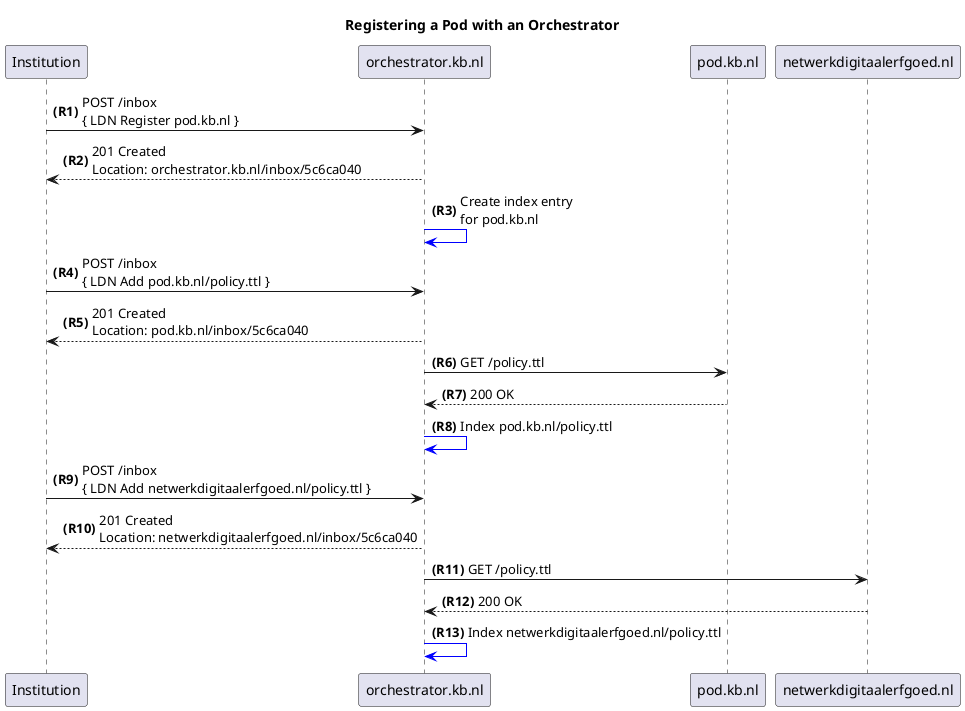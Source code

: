 @startuml

title
 Registering a Pod with an Orchestrator
end title

autonumber "<b>(R0)"
participant Institution as I
participant orchestrator.kb.nl as O
participant pod.kb.nl as Pod
participant netwerkdigitaalerfgoed.nl as NDE


I -> O : POST /inbox\n{ LDN Register pod.kb.nl }
I <-- O : 201 Created\nLocation: orchestrator.kb.nl/inbox/5c6ca040

O -[#0000FF]> O: Create index entry\nfor pod.kb.nl

I -> O : POST /inbox\n{ LDN Add pod.kb.nl/policy.ttl }
I <-- O : 201 Created\nLocation: pod.kb.nl/inbox/5c6ca040

O -> Pod: GET /policy.ttl
O <-- Pod: 200 OK
O -[#0000FF]> O: Index pod.kb.nl/policy.ttl

I -> O : POST /inbox\n{ LDN Add netwerkdigitaalerfgoed.nl/policy.ttl }
I <-- O : 201 Created\nLocation: netwerkdigitaalerfgoed.nl/inbox/5c6ca040

O -> NDE: GET /policy.ttl
O <-- NDE: 200 OK
O -[#0000FF]> O: Index netwerkdigitaalerfgoed.nl/policy.ttl

@enduml